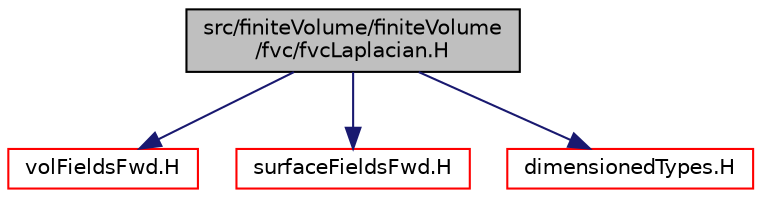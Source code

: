 digraph "src/finiteVolume/finiteVolume/fvc/fvcLaplacian.H"
{
  bgcolor="transparent";
  edge [fontname="Helvetica",fontsize="10",labelfontname="Helvetica",labelfontsize="10"];
  node [fontname="Helvetica",fontsize="10",shape=record];
  Node0 [label="src/finiteVolume/finiteVolume\l/fvc/fvcLaplacian.H",height=0.2,width=0.4,color="black", fillcolor="grey75", style="filled", fontcolor="black"];
  Node0 -> Node1 [color="midnightblue",fontsize="10",style="solid",fontname="Helvetica"];
  Node1 [label="volFieldsFwd.H",height=0.2,width=0.4,color="red",URL="$a02915.html"];
  Node0 -> Node73 [color="midnightblue",fontsize="10",style="solid",fontname="Helvetica"];
  Node73 [label="surfaceFieldsFwd.H",height=0.2,width=0.4,color="red",URL="$a02900.html"];
  Node0 -> Node74 [color="midnightblue",fontsize="10",style="solid",fontname="Helvetica"];
  Node74 [label="dimensionedTypes.H",height=0.2,width=0.4,color="red",URL="$a10091.html"];
}
